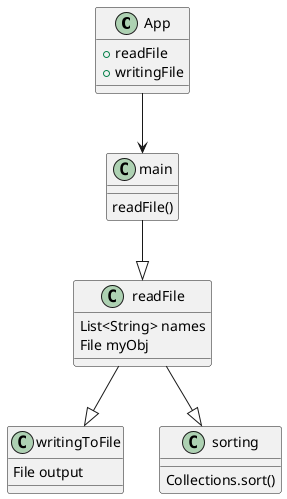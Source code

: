 @startuml
class App{
 +readFile
 +writingFile
}

class main{
    readFile()
}
App-->main
main --|>readFile
readFile--|>writingToFile
readFile --|>sorting
class readFile{
    List<String> names
    File myObj
}
class sorting{
    Collections.sort()
}

class writingToFile{
    File output

}

@enduml